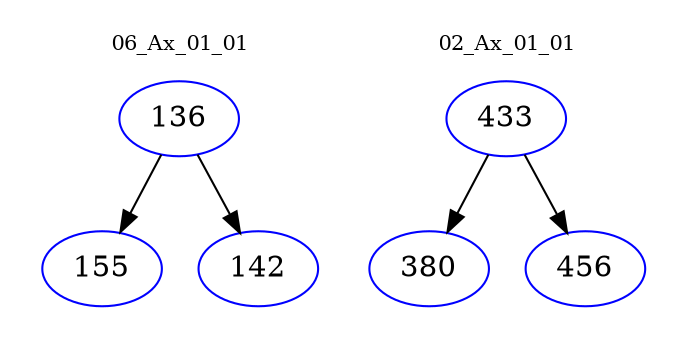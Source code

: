 digraph{
subgraph cluster_0 {
color = white
label = "06_Ax_01_01";
fontsize=10;
T0_136 [label="136", color="blue"]
T0_136 -> T0_155 [color="black"]
T0_155 [label="155", color="blue"]
T0_136 -> T0_142 [color="black"]
T0_142 [label="142", color="blue"]
}
subgraph cluster_1 {
color = white
label = "02_Ax_01_01";
fontsize=10;
T1_433 [label="433", color="blue"]
T1_433 -> T1_380 [color="black"]
T1_380 [label="380", color="blue"]
T1_433 -> T1_456 [color="black"]
T1_456 [label="456", color="blue"]
}
}
